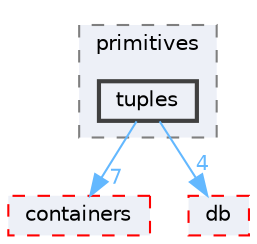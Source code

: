 digraph "src/OpenFOAM/primitives/tuples"
{
 // LATEX_PDF_SIZE
  bgcolor="transparent";
  edge [fontname=Helvetica,fontsize=10,labelfontname=Helvetica,labelfontsize=10];
  node [fontname=Helvetica,fontsize=10,shape=box,height=0.2,width=0.4];
  compound=true
  subgraph clusterdir_3e50f45338116b169052b428016851aa {
    graph [ bgcolor="#edf0f7", pencolor="grey50", label="primitives", fontname=Helvetica,fontsize=10 style="filled,dashed", URL="dir_3e50f45338116b169052b428016851aa.html",tooltip=""]
  dir_bc21ceecb5bf9a0a7b119276ea79895b [label="tuples", fillcolor="#edf0f7", color="grey25", style="filled,bold", URL="dir_bc21ceecb5bf9a0a7b119276ea79895b.html",tooltip=""];
  }
  dir_19d0872053bde092be81d7fe3f56cbf7 [label="containers", fillcolor="#edf0f7", color="red", style="filled,dashed", URL="dir_19d0872053bde092be81d7fe3f56cbf7.html",tooltip=""];
  dir_63c634f7a7cfd679ac26c67fb30fc32f [label="db", fillcolor="#edf0f7", color="red", style="filled,dashed", URL="dir_63c634f7a7cfd679ac26c67fb30fc32f.html",tooltip=""];
  dir_bc21ceecb5bf9a0a7b119276ea79895b->dir_19d0872053bde092be81d7fe3f56cbf7 [headlabel="7", labeldistance=1.5 headhref="dir_004133_000669.html" href="dir_004133_000669.html" color="steelblue1" fontcolor="steelblue1"];
  dir_bc21ceecb5bf9a0a7b119276ea79895b->dir_63c634f7a7cfd679ac26c67fb30fc32f [headlabel="4", labeldistance=1.5 headhref="dir_004133_000817.html" href="dir_004133_000817.html" color="steelblue1" fontcolor="steelblue1"];
}
